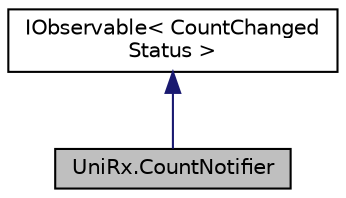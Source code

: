 digraph "UniRx.CountNotifier"
{
 // LATEX_PDF_SIZE
  edge [fontname="Helvetica",fontsize="10",labelfontname="Helvetica",labelfontsize="10"];
  node [fontname="Helvetica",fontsize="10",shape=record];
  Node1 [label="UniRx.CountNotifier",height=0.2,width=0.4,color="black", fillcolor="grey75", style="filled", fontcolor="black",tooltip="Notify event of count flag."];
  Node2 -> Node1 [dir="back",color="midnightblue",fontsize="10",style="solid"];
  Node2 [label="IObservable\< CountChanged\lStatus \>",height=0.2,width=0.4,color="black", fillcolor="white", style="filled",URL="$interface_uni_rx_1_1_i_observable.html",tooltip=" "];
}
